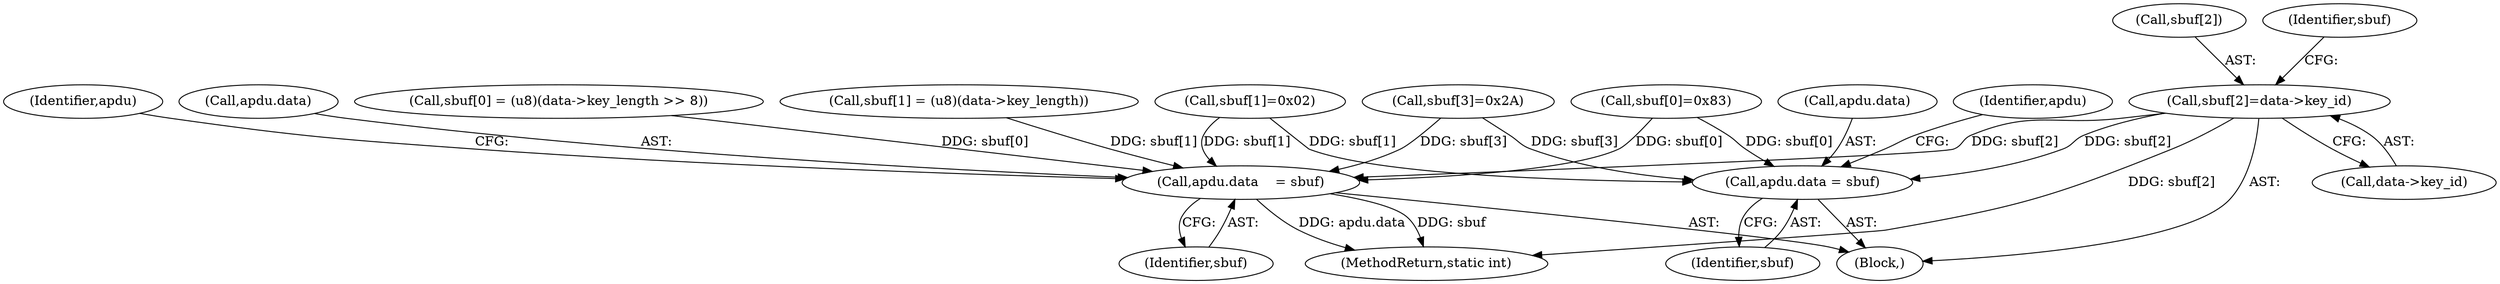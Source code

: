 digraph "0_OpenSC_8fe377e93b4b56060e5bbfb6f3142ceaeca744fa_5@array" {
"1000149" [label="(Call,sbuf[2]=data->key_id)"];
"1000161" [label="(Call,apdu.data = sbuf)"];
"1000245" [label="(Call,apdu.data    = sbuf)"];
"1000150" [label="(Call,sbuf[2])"];
"1000245" [label="(Call,apdu.data    = sbuf)"];
"1000162" [label="(Call,apdu.data)"];
"1000456" [label="(MethodReturn,static int)"];
"1000168" [label="(Identifier,apdu)"];
"1000165" [label="(Identifier,sbuf)"];
"1000236" [label="(Call,sbuf[1] = (u8)(data->key_length))"];
"1000249" [label="(Identifier,sbuf)"];
"1000156" [label="(Call,sbuf[3]=0x2A)"];
"1000144" [label="(Call,sbuf[1]=0x02)"];
"1000225" [label="(Call,sbuf[0] = (u8)(data->key_length >> 8))"];
"1000139" [label="(Call,sbuf[0]=0x83)"];
"1000107" [label="(Block,)"];
"1000252" [label="(Identifier,apdu)"];
"1000246" [label="(Call,apdu.data)"];
"1000158" [label="(Identifier,sbuf)"];
"1000149" [label="(Call,sbuf[2]=data->key_id)"];
"1000161" [label="(Call,apdu.data = sbuf)"];
"1000153" [label="(Call,data->key_id)"];
"1000149" -> "1000107"  [label="AST: "];
"1000149" -> "1000153"  [label="CFG: "];
"1000150" -> "1000149"  [label="AST: "];
"1000153" -> "1000149"  [label="AST: "];
"1000158" -> "1000149"  [label="CFG: "];
"1000149" -> "1000456"  [label="DDG: sbuf[2]"];
"1000149" -> "1000161"  [label="DDG: sbuf[2]"];
"1000149" -> "1000245"  [label="DDG: sbuf[2]"];
"1000161" -> "1000107"  [label="AST: "];
"1000161" -> "1000165"  [label="CFG: "];
"1000162" -> "1000161"  [label="AST: "];
"1000165" -> "1000161"  [label="AST: "];
"1000168" -> "1000161"  [label="CFG: "];
"1000156" -> "1000161"  [label="DDG: sbuf[3]"];
"1000139" -> "1000161"  [label="DDG: sbuf[0]"];
"1000144" -> "1000161"  [label="DDG: sbuf[1]"];
"1000245" -> "1000107"  [label="AST: "];
"1000245" -> "1000249"  [label="CFG: "];
"1000246" -> "1000245"  [label="AST: "];
"1000249" -> "1000245"  [label="AST: "];
"1000252" -> "1000245"  [label="CFG: "];
"1000245" -> "1000456"  [label="DDG: apdu.data"];
"1000245" -> "1000456"  [label="DDG: sbuf"];
"1000236" -> "1000245"  [label="DDG: sbuf[1]"];
"1000156" -> "1000245"  [label="DDG: sbuf[3]"];
"1000225" -> "1000245"  [label="DDG: sbuf[0]"];
"1000139" -> "1000245"  [label="DDG: sbuf[0]"];
"1000144" -> "1000245"  [label="DDG: sbuf[1]"];
}
